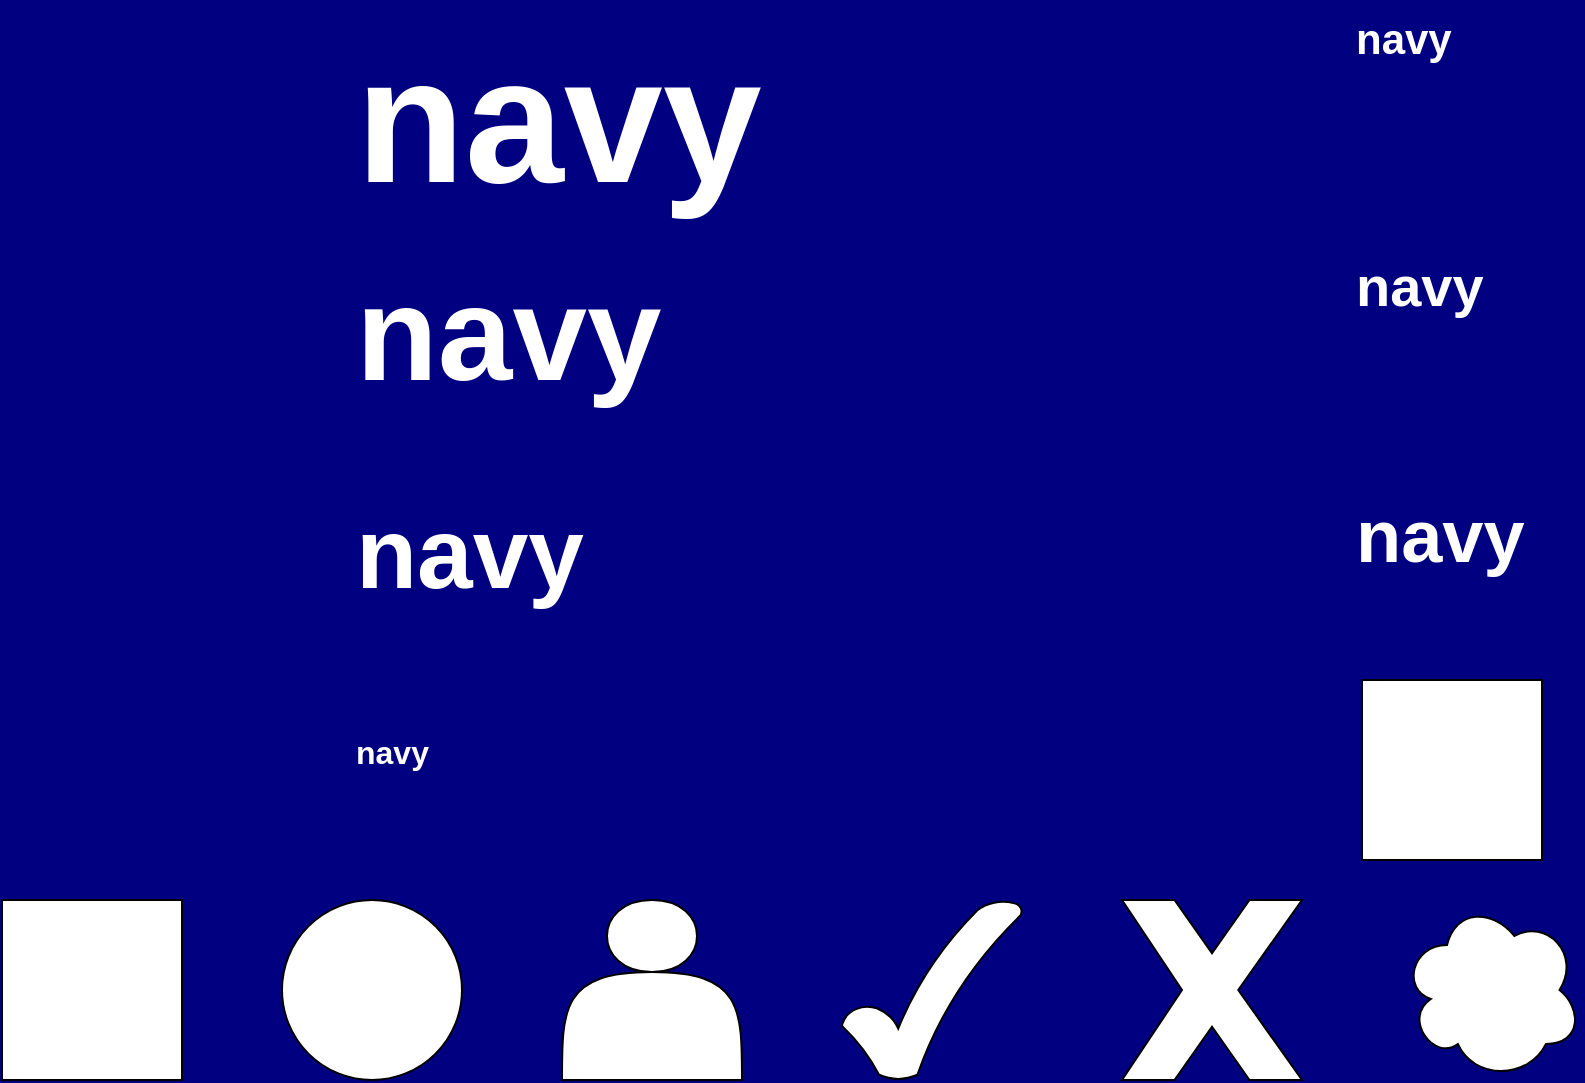 <mxfile>
  <diagram id="sbO" name="navy">
    <mxGraphModel dx="0" dy="0" background="#000080" grid="0" gridSize="10" guides="1" tooltips="1" connect="1" arrows="1" fold="1" page="1" pageScale="1" pageWidth="1169" pageHeight="827" math="0" shadow="0">
      <root>
        <mxCell id="page_root_sbO" parent="sbO"/>
        <mxCell id="node_root_sbO" parent="page_root_sbO"/>
        <mxCell id="sbO-2" value="navy" style="whiteSpace=wrap;html=1;fontColor=#FFFFFF;text;fontSize=89;fontStyle=1;fillColor=none" vertex="1" parent="node_root_sbO">
          <mxGeometry x="200" y="35" width="100" height="50" as="geometry"/>
        </mxCell>
        <mxCell id="sbO-3" value="navy" style="whiteSpace=wrap;html=1;fontColor=#FFFFFF;text;fontSize=21;fontStyle=1;fillColor=none" vertex="1" parent="node_root_sbO">
          <mxGeometry x="700" y="35" width="100" height="50" as="geometry"/>
        </mxCell>
        <mxCell id="sbO-4" value="navy" style="whiteSpace=wrap;html=1;fontColor=#FFFFFF;text;fontSize=67;fontStyle=1;fillColor=none" vertex="1" parent="node_root_sbO">
          <mxGeometry x="200" y="155" width="100" height="50" as="geometry"/>
        </mxCell>
        <mxCell id="sbO-5" value="navy" style="whiteSpace=wrap;html=1;fontColor=#FFFFFF;text;fontSize=28;fontStyle=1;fillColor=none" vertex="1" parent="node_root_sbO">
          <mxGeometry x="700" y="155" width="100" height="50" as="geometry"/>
        </mxCell>
        <mxCell id="sbO-6" value="navy" style="whiteSpace=wrap;html=1;fontColor=#FFFFFF;text;fontSize=50;fontStyle=1;fillColor=none" vertex="1" parent="node_root_sbO">
          <mxGeometry x="200" y="275" width="100" height="50" as="geometry"/>
        </mxCell>
        <mxCell id="sbO-7" value="navy" style="whiteSpace=wrap;html=1;fontColor=#FFFFFF;text;fontSize=37;fontStyle=1;fillColor=none" vertex="1" parent="node_root_sbO">
          <mxGeometry x="700" y="275" width="100" height="50" as="geometry"/>
        </mxCell>
        <mxCell id="sbO-8" value="navy" style="whiteSpace=wrap;html=1;fontColor=#FFFFFF;text;fontSize=16;fontStyle=1;fillColor=none" vertex="1" parent="node_root_sbO">
          <mxGeometry x="200" y="395" width="100" height="50" as="geometry"/>
        </mxCell>
        <mxCell id="sbO-9" value="" style="whiteSpace=wrap;html=1;fillColor=#ffffff;strokeColor=#000000;fontColor=#000000" vertex="1" parent="node_root_sbO">
          <mxGeometry x="705" y="375" width="90" height="90" as="geometry"/>
        </mxCell>
        <mxCell id="sbO-11" value="" style="whiteSpace=wrap;html=1;fillColor=#ffffff;strokeColor=#000000;fontColor=#000000" vertex="1" parent="node_root_sbO">
          <mxGeometry x="25" y="485" width="90" height="90" as="geometry"/>
        </mxCell>
        <mxCell id="sbO-12" value="" style="whiteSpace=wrap;html=1;fillColor=#ffffff;strokeColor=#000000;fontColor=#000000;ellipse" vertex="1" parent="node_root_sbO">
          <mxGeometry x="165" y="485" width="90" height="90" as="geometry"/>
        </mxCell>
        <mxCell id="sbO-13" value="" style="whiteSpace=wrap;html=1;fillColor=#ffffff;strokeColor=#000000;fontColor=#000000;shape=actor" vertex="1" parent="node_root_sbO">
          <mxGeometry x="305" y="485" width="90" height="90" as="geometry"/>
        </mxCell>
        <mxCell id="sbO-14" value="" style="whiteSpace=wrap;html=1;fillColor=#ffffff;strokeColor=#000000;fontColor=#000000;verticalLabelPosition=bottom;verticalAlign=top;shape=mxgraph.basic.tick" vertex="1" parent="node_root_sbO">
          <mxGeometry x="445" y="485" width="90" height="90" as="geometry"/>
        </mxCell>
        <mxCell id="sbO-15" value="" style="whiteSpace=wrap;html=1;fillColor=#ffffff;strokeColor=#000000;fontColor=#000000;verticalLabelPosition=bottom;verticalAlign=top;html=1;shape=mxgraph.basic.x" vertex="1" parent="node_root_sbO">
          <mxGeometry x="585" y="485" width="90" height="90" as="geometry"/>
        </mxCell>
        <mxCell id="sbO-16" value="" style="whiteSpace=wrap;html=1;fillColor=#ffffff;strokeColor=#000000;fontColor=#000000;shape=cloud" vertex="1" parent="node_root_sbO">
          <mxGeometry x="725" y="485" width="90" height="90" as="geometry"/>
        </mxCell>
      </root>
    </mxGraphModel>
  </diagram>
  <diagram id="Ic2" name="dark_blue">
    <mxGraphModel dx="0" dy="0" background="#00008B" grid="0" gridSize="10" guides="1" tooltips="1" connect="1" arrows="1" fold="1" page="1" pageScale="1" pageWidth="1169" pageHeight="827" math="0" shadow="0">
      <root>
        <mxCell id="page_root_Ic2" parent="Ic2"/>
        <mxCell id="node_root_Ic2" parent="page_root_Ic2"/>
        <mxCell id="Ic2-2" value="dark_blue" style="whiteSpace=wrap;html=1;fontColor=#FFFFFF;text;fontSize=89;fontStyle=1;fillColor=none" vertex="1" parent="node_root_Ic2">
          <mxGeometry x="200" y="35" width="100" height="50" as="geometry"/>
        </mxCell>
        <mxCell id="Ic2-3" value="dark_blue" style="whiteSpace=wrap;html=1;fontColor=#FFFFFF;text;fontSize=21;fontStyle=1;fillColor=none" vertex="1" parent="node_root_Ic2">
          <mxGeometry x="700" y="35" width="100" height="50" as="geometry"/>
        </mxCell>
        <mxCell id="Ic2-4" value="dark_blue" style="whiteSpace=wrap;html=1;fontColor=#FFFFFF;text;fontSize=67;fontStyle=1;fillColor=none" vertex="1" parent="node_root_Ic2">
          <mxGeometry x="200" y="155" width="100" height="50" as="geometry"/>
        </mxCell>
        <mxCell id="Ic2-5" value="dark_blue" style="whiteSpace=wrap;html=1;fontColor=#FFFFFF;text;fontSize=28;fontStyle=1;fillColor=none" vertex="1" parent="node_root_Ic2">
          <mxGeometry x="700" y="155" width="100" height="50" as="geometry"/>
        </mxCell>
        <mxCell id="Ic2-6" value="dark_blue" style="whiteSpace=wrap;html=1;fontColor=#FFFFFF;text;fontSize=50;fontStyle=1;fillColor=none" vertex="1" parent="node_root_Ic2">
          <mxGeometry x="200" y="275" width="100" height="50" as="geometry"/>
        </mxCell>
        <mxCell id="Ic2-7" value="dark_blue" style="whiteSpace=wrap;html=1;fontColor=#FFFFFF;text;fontSize=37;fontStyle=1;fillColor=none" vertex="1" parent="node_root_Ic2">
          <mxGeometry x="700" y="275" width="100" height="50" as="geometry"/>
        </mxCell>
        <mxCell id="Ic2-8" value="dark_blue" style="whiteSpace=wrap;html=1;fontColor=#FFFFFF;text;fontSize=16;fontStyle=1;fillColor=none" vertex="1" parent="node_root_Ic2">
          <mxGeometry x="200" y="395" width="100" height="50" as="geometry"/>
        </mxCell>
        <mxCell id="Ic2-9" value="" style="whiteSpace=wrap;html=1;fillColor=#ffffff;strokeColor=#000000;fontColor=#000000" vertex="1" parent="node_root_Ic2">
          <mxGeometry x="705" y="375" width="90" height="90" as="geometry"/>
        </mxCell>
        <mxCell id="Ic2-11" value="" style="whiteSpace=wrap;html=1;fillColor=#ffffff;strokeColor=#000000;fontColor=#000000" vertex="1" parent="node_root_Ic2">
          <mxGeometry x="25" y="485" width="90" height="90" as="geometry"/>
        </mxCell>
        <mxCell id="Ic2-12" value="" style="whiteSpace=wrap;html=1;fillColor=#ffffff;strokeColor=#000000;fontColor=#000000;ellipse" vertex="1" parent="node_root_Ic2">
          <mxGeometry x="165" y="485" width="90" height="90" as="geometry"/>
        </mxCell>
        <mxCell id="Ic2-13" value="" style="whiteSpace=wrap;html=1;fillColor=#ffffff;strokeColor=#000000;fontColor=#000000;shape=actor" vertex="1" parent="node_root_Ic2">
          <mxGeometry x="305" y="485" width="90" height="90" as="geometry"/>
        </mxCell>
        <mxCell id="Ic2-14" value="" style="whiteSpace=wrap;html=1;fillColor=#ffffff;strokeColor=#000000;fontColor=#000000;verticalLabelPosition=bottom;verticalAlign=top;shape=mxgraph.basic.tick" vertex="1" parent="node_root_Ic2">
          <mxGeometry x="445" y="485" width="90" height="90" as="geometry"/>
        </mxCell>
        <mxCell id="Ic2-15" value="" style="whiteSpace=wrap;html=1;fillColor=#ffffff;strokeColor=#000000;fontColor=#000000;verticalLabelPosition=bottom;verticalAlign=top;html=1;shape=mxgraph.basic.x" vertex="1" parent="node_root_Ic2">
          <mxGeometry x="585" y="485" width="90" height="90" as="geometry"/>
        </mxCell>
        <mxCell id="Ic2-16" value="" style="whiteSpace=wrap;html=1;fillColor=#ffffff;strokeColor=#000000;fontColor=#000000;shape=cloud" vertex="1" parent="node_root_Ic2">
          <mxGeometry x="725" y="485" width="90" height="90" as="geometry"/>
        </mxCell>
      </root>
    </mxGraphModel>
  </diagram>
  <diagram id="9ho" name="medium_blue">
    <mxGraphModel dx="0" dy="0" background="#0000CD" grid="0" gridSize="10" guides="1" tooltips="1" connect="1" arrows="1" fold="1" page="1" pageScale="1" pageWidth="1169" pageHeight="827" math="0" shadow="0">
      <root>
        <mxCell id="page_root_9ho" parent="9ho"/>
        <mxCell id="node_root_9ho" parent="page_root_9ho"/>
        <mxCell id="9ho-2" value="medium_blue" style="whiteSpace=wrap;html=1;fontColor=#FFFFFF;text;fontSize=89;fontStyle=1;fillColor=none" vertex="1" parent="node_root_9ho">
          <mxGeometry x="200" y="35" width="100" height="50" as="geometry"/>
        </mxCell>
        <mxCell id="9ho-3" value="medium_blue" style="whiteSpace=wrap;html=1;fontColor=#FFFFFF;text;fontSize=21;fontStyle=1;fillColor=none" vertex="1" parent="node_root_9ho">
          <mxGeometry x="700" y="35" width="100" height="50" as="geometry"/>
        </mxCell>
        <mxCell id="9ho-4" value="medium_blue" style="whiteSpace=wrap;html=1;fontColor=#FFFFFF;text;fontSize=67;fontStyle=1;fillColor=none" vertex="1" parent="node_root_9ho">
          <mxGeometry x="200" y="155" width="100" height="50" as="geometry"/>
        </mxCell>
        <mxCell id="9ho-5" value="medium_blue" style="whiteSpace=wrap;html=1;fontColor=#FFFFFF;text;fontSize=28;fontStyle=1;fillColor=none" vertex="1" parent="node_root_9ho">
          <mxGeometry x="700" y="155" width="100" height="50" as="geometry"/>
        </mxCell>
        <mxCell id="9ho-6" value="medium_blue" style="whiteSpace=wrap;html=1;fontColor=#FFFFFF;text;fontSize=50;fontStyle=1;fillColor=none" vertex="1" parent="node_root_9ho">
          <mxGeometry x="200" y="275" width="100" height="50" as="geometry"/>
        </mxCell>
        <mxCell id="9ho-7" value="medium_blue" style="whiteSpace=wrap;html=1;fontColor=#FFFFFF;text;fontSize=37;fontStyle=1;fillColor=none" vertex="1" parent="node_root_9ho">
          <mxGeometry x="700" y="275" width="100" height="50" as="geometry"/>
        </mxCell>
        <mxCell id="9ho-8" value="medium_blue" style="whiteSpace=wrap;html=1;fontColor=#FFFFFF;text;fontSize=16;fontStyle=1;fillColor=none" vertex="1" parent="node_root_9ho">
          <mxGeometry x="200" y="395" width="100" height="50" as="geometry"/>
        </mxCell>
        <mxCell id="9ho-9" value="" style="whiteSpace=wrap;html=1;fillColor=#ffffff;strokeColor=#000000;fontColor=#000000" vertex="1" parent="node_root_9ho">
          <mxGeometry x="705" y="375" width="90" height="90" as="geometry"/>
        </mxCell>
        <mxCell id="9ho-11" value="" style="whiteSpace=wrap;html=1;fillColor=#ffffff;strokeColor=#000000;fontColor=#000000" vertex="1" parent="node_root_9ho">
          <mxGeometry x="25" y="485" width="90" height="90" as="geometry"/>
        </mxCell>
        <mxCell id="9ho-12" value="" style="whiteSpace=wrap;html=1;fillColor=#ffffff;strokeColor=#000000;fontColor=#000000;ellipse" vertex="1" parent="node_root_9ho">
          <mxGeometry x="165" y="485" width="90" height="90" as="geometry"/>
        </mxCell>
        <mxCell id="9ho-13" value="" style="whiteSpace=wrap;html=1;fillColor=#ffffff;strokeColor=#000000;fontColor=#000000;shape=actor" vertex="1" parent="node_root_9ho">
          <mxGeometry x="305" y="485" width="90" height="90" as="geometry"/>
        </mxCell>
        <mxCell id="9ho-14" value="" style="whiteSpace=wrap;html=1;fillColor=#ffffff;strokeColor=#000000;fontColor=#000000;verticalLabelPosition=bottom;verticalAlign=top;shape=mxgraph.basic.tick" vertex="1" parent="node_root_9ho">
          <mxGeometry x="445" y="485" width="90" height="90" as="geometry"/>
        </mxCell>
        <mxCell id="9ho-15" value="" style="whiteSpace=wrap;html=1;fillColor=#ffffff;strokeColor=#000000;fontColor=#000000;verticalLabelPosition=bottom;verticalAlign=top;html=1;shape=mxgraph.basic.x" vertex="1" parent="node_root_9ho">
          <mxGeometry x="585" y="485" width="90" height="90" as="geometry"/>
        </mxCell>
        <mxCell id="9ho-16" value="" style="whiteSpace=wrap;html=1;fillColor=#ffffff;strokeColor=#000000;fontColor=#000000;shape=cloud" vertex="1" parent="node_root_9ho">
          <mxGeometry x="725" y="485" width="90" height="90" as="geometry"/>
        </mxCell>
      </root>
    </mxGraphModel>
  </diagram>
  <diagram id="kuU" name="blue">
    <mxGraphModel dx="0" dy="0" background="#0000FF" grid="0" gridSize="10" guides="1" tooltips="1" connect="1" arrows="1" fold="1" page="1" pageScale="1" pageWidth="1169" pageHeight="827" math="0" shadow="0">
      <root>
        <mxCell id="page_root_kuU" parent="kuU"/>
        <mxCell id="node_root_kuU" parent="page_root_kuU"/>
        <mxCell id="kuU-2" value="blue" style="whiteSpace=wrap;html=1;fontColor=#FFFFFF;text;fontSize=89;fontStyle=1;fillColor=none" vertex="1" parent="node_root_kuU">
          <mxGeometry x="200" y="35" width="100" height="50" as="geometry"/>
        </mxCell>
        <mxCell id="kuU-3" value="blue" style="whiteSpace=wrap;html=1;fontColor=#FFFFFF;text;fontSize=21;fontStyle=1;fillColor=none" vertex="1" parent="node_root_kuU">
          <mxGeometry x="700" y="35" width="100" height="50" as="geometry"/>
        </mxCell>
        <mxCell id="kuU-4" value="blue" style="whiteSpace=wrap;html=1;fontColor=#FFFFFF;text;fontSize=67;fontStyle=1;fillColor=none" vertex="1" parent="node_root_kuU">
          <mxGeometry x="200" y="155" width="100" height="50" as="geometry"/>
        </mxCell>
        <mxCell id="kuU-5" value="blue" style="whiteSpace=wrap;html=1;fontColor=#FFFFFF;text;fontSize=28;fontStyle=1;fillColor=none" vertex="1" parent="node_root_kuU">
          <mxGeometry x="700" y="155" width="100" height="50" as="geometry"/>
        </mxCell>
        <mxCell id="kuU-6" value="blue" style="whiteSpace=wrap;html=1;fontColor=#FFFFFF;text;fontSize=50;fontStyle=1;fillColor=none" vertex="1" parent="node_root_kuU">
          <mxGeometry x="200" y="275" width="100" height="50" as="geometry"/>
        </mxCell>
        <mxCell id="kuU-7" value="blue" style="whiteSpace=wrap;html=1;fontColor=#FFFFFF;text;fontSize=37;fontStyle=1;fillColor=none" vertex="1" parent="node_root_kuU">
          <mxGeometry x="700" y="275" width="100" height="50" as="geometry"/>
        </mxCell>
        <mxCell id="kuU-8" value="blue" style="whiteSpace=wrap;html=1;fontColor=#FFFFFF;text;fontSize=16;fontStyle=1;fillColor=none" vertex="1" parent="node_root_kuU">
          <mxGeometry x="200" y="395" width="100" height="50" as="geometry"/>
        </mxCell>
        <mxCell id="kuU-9" value="" style="whiteSpace=wrap;html=1;fillColor=#ffffff;strokeColor=#000000;fontColor=#000000" vertex="1" parent="node_root_kuU">
          <mxGeometry x="705" y="375" width="90" height="90" as="geometry"/>
        </mxCell>
        <mxCell id="kuU-11" value="" style="whiteSpace=wrap;html=1;fillColor=#ffffff;strokeColor=#000000;fontColor=#000000" vertex="1" parent="node_root_kuU">
          <mxGeometry x="25" y="485" width="90" height="90" as="geometry"/>
        </mxCell>
        <mxCell id="kuU-12" value="" style="whiteSpace=wrap;html=1;fillColor=#ffffff;strokeColor=#000000;fontColor=#000000;ellipse" vertex="1" parent="node_root_kuU">
          <mxGeometry x="165" y="485" width="90" height="90" as="geometry"/>
        </mxCell>
        <mxCell id="kuU-13" value="" style="whiteSpace=wrap;html=1;fillColor=#ffffff;strokeColor=#000000;fontColor=#000000;shape=actor" vertex="1" parent="node_root_kuU">
          <mxGeometry x="305" y="485" width="90" height="90" as="geometry"/>
        </mxCell>
        <mxCell id="kuU-14" value="" style="whiteSpace=wrap;html=1;fillColor=#ffffff;strokeColor=#000000;fontColor=#000000;verticalLabelPosition=bottom;verticalAlign=top;shape=mxgraph.basic.tick" vertex="1" parent="node_root_kuU">
          <mxGeometry x="445" y="485" width="90" height="90" as="geometry"/>
        </mxCell>
        <mxCell id="kuU-15" value="" style="whiteSpace=wrap;html=1;fillColor=#ffffff;strokeColor=#000000;fontColor=#000000;verticalLabelPosition=bottom;verticalAlign=top;html=1;shape=mxgraph.basic.x" vertex="1" parent="node_root_kuU">
          <mxGeometry x="585" y="485" width="90" height="90" as="geometry"/>
        </mxCell>
        <mxCell id="kuU-16" value="" style="whiteSpace=wrap;html=1;fillColor=#ffffff;strokeColor=#000000;fontColor=#000000;shape=cloud" vertex="1" parent="node_root_kuU">
          <mxGeometry x="725" y="485" width="90" height="90" as="geometry"/>
        </mxCell>
      </root>
    </mxGraphModel>
  </diagram>
  <diagram id="Va9" name="dark_green">
    <mxGraphModel dx="0" dy="0" background="#006400" grid="0" gridSize="10" guides="1" tooltips="1" connect="1" arrows="1" fold="1" page="1" pageScale="1" pageWidth="1169" pageHeight="827" math="0" shadow="0">
      <root>
        <mxCell id="page_root_Va9" parent="Va9"/>
        <mxCell id="node_root_Va9" parent="page_root_Va9"/>
        <mxCell id="Va9-2" value="dark_green" style="whiteSpace=wrap;html=1;fontColor=#FFFFFF;text;fontSize=89;fontStyle=1;fillColor=none" vertex="1" parent="node_root_Va9">
          <mxGeometry x="200" y="35" width="100" height="50" as="geometry"/>
        </mxCell>
        <mxCell id="Va9-3" value="dark_green" style="whiteSpace=wrap;html=1;fontColor=#FFFFFF;text;fontSize=21;fontStyle=1;fillColor=none" vertex="1" parent="node_root_Va9">
          <mxGeometry x="700" y="35" width="100" height="50" as="geometry"/>
        </mxCell>
        <mxCell id="Va9-4" value="dark_green" style="whiteSpace=wrap;html=1;fontColor=#FFFFFF;text;fontSize=67;fontStyle=1;fillColor=none" vertex="1" parent="node_root_Va9">
          <mxGeometry x="200" y="155" width="100" height="50" as="geometry"/>
        </mxCell>
        <mxCell id="Va9-5" value="dark_green" style="whiteSpace=wrap;html=1;fontColor=#FFFFFF;text;fontSize=28;fontStyle=1;fillColor=none" vertex="1" parent="node_root_Va9">
          <mxGeometry x="700" y="155" width="100" height="50" as="geometry"/>
        </mxCell>
        <mxCell id="Va9-6" value="dark_green" style="whiteSpace=wrap;html=1;fontColor=#FFFFFF;text;fontSize=50;fontStyle=1;fillColor=none" vertex="1" parent="node_root_Va9">
          <mxGeometry x="200" y="275" width="100" height="50" as="geometry"/>
        </mxCell>
        <mxCell id="Va9-7" value="dark_green" style="whiteSpace=wrap;html=1;fontColor=#FFFFFF;text;fontSize=37;fontStyle=1;fillColor=none" vertex="1" parent="node_root_Va9">
          <mxGeometry x="700" y="275" width="100" height="50" as="geometry"/>
        </mxCell>
        <mxCell id="Va9-8" value="dark_green" style="whiteSpace=wrap;html=1;fontColor=#FFFFFF;text;fontSize=16;fontStyle=1;fillColor=none" vertex="1" parent="node_root_Va9">
          <mxGeometry x="200" y="395" width="100" height="50" as="geometry"/>
        </mxCell>
        <mxCell id="Va9-9" value="" style="whiteSpace=wrap;html=1;fillColor=#ffffff;strokeColor=#000000;fontColor=#000000" vertex="1" parent="node_root_Va9">
          <mxGeometry x="705" y="375" width="90" height="90" as="geometry"/>
        </mxCell>
        <mxCell id="Va9-11" value="" style="whiteSpace=wrap;html=1;fillColor=#ffffff;strokeColor=#000000;fontColor=#000000" vertex="1" parent="node_root_Va9">
          <mxGeometry x="25" y="485" width="90" height="90" as="geometry"/>
        </mxCell>
        <mxCell id="Va9-12" value="" style="whiteSpace=wrap;html=1;fillColor=#ffffff;strokeColor=#000000;fontColor=#000000;ellipse" vertex="1" parent="node_root_Va9">
          <mxGeometry x="165" y="485" width="90" height="90" as="geometry"/>
        </mxCell>
        <mxCell id="Va9-13" value="" style="whiteSpace=wrap;html=1;fillColor=#ffffff;strokeColor=#000000;fontColor=#000000;shape=actor" vertex="1" parent="node_root_Va9">
          <mxGeometry x="305" y="485" width="90" height="90" as="geometry"/>
        </mxCell>
        <mxCell id="Va9-14" value="" style="whiteSpace=wrap;html=1;fillColor=#ffffff;strokeColor=#000000;fontColor=#000000;verticalLabelPosition=bottom;verticalAlign=top;shape=mxgraph.basic.tick" vertex="1" parent="node_root_Va9">
          <mxGeometry x="445" y="485" width="90" height="90" as="geometry"/>
        </mxCell>
        <mxCell id="Va9-15" value="" style="whiteSpace=wrap;html=1;fillColor=#ffffff;strokeColor=#000000;fontColor=#000000;verticalLabelPosition=bottom;verticalAlign=top;html=1;shape=mxgraph.basic.x" vertex="1" parent="node_root_Va9">
          <mxGeometry x="585" y="485" width="90" height="90" as="geometry"/>
        </mxCell>
        <mxCell id="Va9-16" value="" style="whiteSpace=wrap;html=1;fillColor=#ffffff;strokeColor=#000000;fontColor=#000000;shape=cloud" vertex="1" parent="node_root_Va9">
          <mxGeometry x="725" y="485" width="90" height="90" as="geometry"/>
        </mxCell>
      </root>
    </mxGraphModel>
  </diagram>
  <diagram id="2Ms" name="green">
    <mxGraphModel dx="0" dy="0" background="#008000" grid="0" gridSize="10" guides="1" tooltips="1" connect="1" arrows="1" fold="1" page="1" pageScale="1" pageWidth="1169" pageHeight="827" math="0" shadow="0">
      <root>
        <mxCell id="page_root_2Ms" parent="2Ms"/>
        <mxCell id="node_root_2Ms" parent="page_root_2Ms"/>
        <mxCell id="2Ms-2" value="green" style="whiteSpace=wrap;html=1;fontColor=#FFFFFF;text;fontSize=89;fontStyle=1;fillColor=none" vertex="1" parent="node_root_2Ms">
          <mxGeometry x="200" y="35" width="100" height="50" as="geometry"/>
        </mxCell>
        <mxCell id="2Ms-3" value="green" style="whiteSpace=wrap;html=1;fontColor=#FFFFFF;text;fontSize=21;fontStyle=1;fillColor=none" vertex="1" parent="node_root_2Ms">
          <mxGeometry x="700" y="35" width="100" height="50" as="geometry"/>
        </mxCell>
        <mxCell id="2Ms-4" value="green" style="whiteSpace=wrap;html=1;fontColor=#FFFFFF;text;fontSize=67;fontStyle=1;fillColor=none" vertex="1" parent="node_root_2Ms">
          <mxGeometry x="200" y="155" width="100" height="50" as="geometry"/>
        </mxCell>
        <mxCell id="2Ms-5" value="green" style="whiteSpace=wrap;html=1;fontColor=#FFFFFF;text;fontSize=28;fontStyle=1;fillColor=none" vertex="1" parent="node_root_2Ms">
          <mxGeometry x="700" y="155" width="100" height="50" as="geometry"/>
        </mxCell>
        <mxCell id="2Ms-6" value="green" style="whiteSpace=wrap;html=1;fontColor=#FFFFFF;text;fontSize=50;fontStyle=1;fillColor=none" vertex="1" parent="node_root_2Ms">
          <mxGeometry x="200" y="275" width="100" height="50" as="geometry"/>
        </mxCell>
        <mxCell id="2Ms-7" value="green" style="whiteSpace=wrap;html=1;fontColor=#FFFFFF;text;fontSize=37;fontStyle=1;fillColor=none" vertex="1" parent="node_root_2Ms">
          <mxGeometry x="700" y="275" width="100" height="50" as="geometry"/>
        </mxCell>
        <mxCell id="2Ms-8" value="green" style="whiteSpace=wrap;html=1;fontColor=#FFFFFF;text;fontSize=16;fontStyle=1;fillColor=none" vertex="1" parent="node_root_2Ms">
          <mxGeometry x="200" y="395" width="100" height="50" as="geometry"/>
        </mxCell>
        <mxCell id="2Ms-9" value="" style="whiteSpace=wrap;html=1;fillColor=#ffffff;strokeColor=#000000;fontColor=#000000" vertex="1" parent="node_root_2Ms">
          <mxGeometry x="705" y="375" width="90" height="90" as="geometry"/>
        </mxCell>
        <mxCell id="2Ms-11" value="" style="whiteSpace=wrap;html=1;fillColor=#ffffff;strokeColor=#000000;fontColor=#000000" vertex="1" parent="node_root_2Ms">
          <mxGeometry x="25" y="485" width="90" height="90" as="geometry"/>
        </mxCell>
        <mxCell id="2Ms-12" value="" style="whiteSpace=wrap;html=1;fillColor=#ffffff;strokeColor=#000000;fontColor=#000000;ellipse" vertex="1" parent="node_root_2Ms">
          <mxGeometry x="165" y="485" width="90" height="90" as="geometry"/>
        </mxCell>
        <mxCell id="2Ms-13" value="" style="whiteSpace=wrap;html=1;fillColor=#ffffff;strokeColor=#000000;fontColor=#000000;shape=actor" vertex="1" parent="node_root_2Ms">
          <mxGeometry x="305" y="485" width="90" height="90" as="geometry"/>
        </mxCell>
        <mxCell id="2Ms-14" value="" style="whiteSpace=wrap;html=1;fillColor=#ffffff;strokeColor=#000000;fontColor=#000000;verticalLabelPosition=bottom;verticalAlign=top;shape=mxgraph.basic.tick" vertex="1" parent="node_root_2Ms">
          <mxGeometry x="445" y="485" width="90" height="90" as="geometry"/>
        </mxCell>
        <mxCell id="2Ms-15" value="" style="whiteSpace=wrap;html=1;fillColor=#ffffff;strokeColor=#000000;fontColor=#000000;verticalLabelPosition=bottom;verticalAlign=top;html=1;shape=mxgraph.basic.x" vertex="1" parent="node_root_2Ms">
          <mxGeometry x="585" y="485" width="90" height="90" as="geometry"/>
        </mxCell>
        <mxCell id="2Ms-16" value="" style="whiteSpace=wrap;html=1;fillColor=#ffffff;strokeColor=#000000;fontColor=#000000;shape=cloud" vertex="1" parent="node_root_2Ms">
          <mxGeometry x="725" y="485" width="90" height="90" as="geometry"/>
        </mxCell>
      </root>
    </mxGraphModel>
  </diagram>
  <diagram id="T2G" name="teal">
    <mxGraphModel dx="0" dy="0" background="#008080" grid="0" gridSize="10" guides="1" tooltips="1" connect="1" arrows="1" fold="1" page="1" pageScale="1" pageWidth="1169" pageHeight="827" math="0" shadow="0">
      <root>
        <mxCell id="page_root_T2G" parent="T2G"/>
        <mxCell id="node_root_T2G" parent="page_root_T2G"/>
        <mxCell id="T2G-2" value="teal" style="whiteSpace=wrap;html=1;fontColor=#FFFFFF;text;fontSize=89;fontStyle=1;fillColor=none" vertex="1" parent="node_root_T2G">
          <mxGeometry x="200" y="35" width="100" height="50" as="geometry"/>
        </mxCell>
        <mxCell id="T2G-3" value="teal" style="whiteSpace=wrap;html=1;fontColor=#FFFFFF;text;fontSize=21;fontStyle=1;fillColor=none" vertex="1" parent="node_root_T2G">
          <mxGeometry x="700" y="35" width="100" height="50" as="geometry"/>
        </mxCell>
        <mxCell id="T2G-4" value="teal" style="whiteSpace=wrap;html=1;fontColor=#FFFFFF;text;fontSize=67;fontStyle=1;fillColor=none" vertex="1" parent="node_root_T2G">
          <mxGeometry x="200" y="155" width="100" height="50" as="geometry"/>
        </mxCell>
        <mxCell id="T2G-5" value="teal" style="whiteSpace=wrap;html=1;fontColor=#FFFFFF;text;fontSize=28;fontStyle=1;fillColor=none" vertex="1" parent="node_root_T2G">
          <mxGeometry x="700" y="155" width="100" height="50" as="geometry"/>
        </mxCell>
        <mxCell id="T2G-6" value="teal" style="whiteSpace=wrap;html=1;fontColor=#FFFFFF;text;fontSize=50;fontStyle=1;fillColor=none" vertex="1" parent="node_root_T2G">
          <mxGeometry x="200" y="275" width="100" height="50" as="geometry"/>
        </mxCell>
        <mxCell id="T2G-7" value="teal" style="whiteSpace=wrap;html=1;fontColor=#FFFFFF;text;fontSize=37;fontStyle=1;fillColor=none" vertex="1" parent="node_root_T2G">
          <mxGeometry x="700" y="275" width="100" height="50" as="geometry"/>
        </mxCell>
        <mxCell id="T2G-8" value="teal" style="whiteSpace=wrap;html=1;fontColor=#FFFFFF;text;fontSize=16;fontStyle=1;fillColor=none" vertex="1" parent="node_root_T2G">
          <mxGeometry x="200" y="395" width="100" height="50" as="geometry"/>
        </mxCell>
        <mxCell id="T2G-9" value="" style="whiteSpace=wrap;html=1;fillColor=#ffffff;strokeColor=#000000;fontColor=#000000" vertex="1" parent="node_root_T2G">
          <mxGeometry x="705" y="375" width="90" height="90" as="geometry"/>
        </mxCell>
        <mxCell id="T2G-11" value="" style="whiteSpace=wrap;html=1;fillColor=#ffffff;strokeColor=#000000;fontColor=#000000" vertex="1" parent="node_root_T2G">
          <mxGeometry x="25" y="485" width="90" height="90" as="geometry"/>
        </mxCell>
        <mxCell id="T2G-12" value="" style="whiteSpace=wrap;html=1;fillColor=#ffffff;strokeColor=#000000;fontColor=#000000;ellipse" vertex="1" parent="node_root_T2G">
          <mxGeometry x="165" y="485" width="90" height="90" as="geometry"/>
        </mxCell>
        <mxCell id="T2G-13" value="" style="whiteSpace=wrap;html=1;fillColor=#ffffff;strokeColor=#000000;fontColor=#000000;shape=actor" vertex="1" parent="node_root_T2G">
          <mxGeometry x="305" y="485" width="90" height="90" as="geometry"/>
        </mxCell>
        <mxCell id="T2G-14" value="" style="whiteSpace=wrap;html=1;fillColor=#ffffff;strokeColor=#000000;fontColor=#000000;verticalLabelPosition=bottom;verticalAlign=top;shape=mxgraph.basic.tick" vertex="1" parent="node_root_T2G">
          <mxGeometry x="445" y="485" width="90" height="90" as="geometry"/>
        </mxCell>
        <mxCell id="T2G-15" value="" style="whiteSpace=wrap;html=1;fillColor=#ffffff;strokeColor=#000000;fontColor=#000000;verticalLabelPosition=bottom;verticalAlign=top;html=1;shape=mxgraph.basic.x" vertex="1" parent="node_root_T2G">
          <mxGeometry x="585" y="485" width="90" height="90" as="geometry"/>
        </mxCell>
        <mxCell id="T2G-16" value="" style="whiteSpace=wrap;html=1;fillColor=#ffffff;strokeColor=#000000;fontColor=#000000;shape=cloud" vertex="1" parent="node_root_T2G">
          <mxGeometry x="725" y="485" width="90" height="90" as="geometry"/>
        </mxCell>
      </root>
    </mxGraphModel>
  </diagram>
  <diagram id="Mpb" name="dark_cyan">
    <mxGraphModel dx="0" dy="0" background="#008B8B" grid="0" gridSize="10" guides="1" tooltips="1" connect="1" arrows="1" fold="1" page="1" pageScale="1" pageWidth="1169" pageHeight="827" math="0" shadow="0">
      <root>
        <mxCell id="page_root_Mpb" parent="Mpb"/>
        <mxCell id="node_root_Mpb" parent="page_root_Mpb"/>
        <mxCell id="Mpb-2" value="dark_cyan" style="whiteSpace=wrap;html=1;fontColor=#FFFFFF;text;fontSize=89;fontStyle=1;fillColor=none" vertex="1" parent="node_root_Mpb">
          <mxGeometry x="200" y="35" width="100" height="50" as="geometry"/>
        </mxCell>
        <mxCell id="Mpb-3" value="dark_cyan" style="whiteSpace=wrap;html=1;fontColor=#FFFFFF;text;fontSize=21;fontStyle=1;fillColor=none" vertex="1" parent="node_root_Mpb">
          <mxGeometry x="700" y="35" width="100" height="50" as="geometry"/>
        </mxCell>
        <mxCell id="Mpb-4" value="dark_cyan" style="whiteSpace=wrap;html=1;fontColor=#FFFFFF;text;fontSize=67;fontStyle=1;fillColor=none" vertex="1" parent="node_root_Mpb">
          <mxGeometry x="200" y="155" width="100" height="50" as="geometry"/>
        </mxCell>
        <mxCell id="Mpb-5" value="dark_cyan" style="whiteSpace=wrap;html=1;fontColor=#FFFFFF;text;fontSize=28;fontStyle=1;fillColor=none" vertex="1" parent="node_root_Mpb">
          <mxGeometry x="700" y="155" width="100" height="50" as="geometry"/>
        </mxCell>
        <mxCell id="Mpb-6" value="dark_cyan" style="whiteSpace=wrap;html=1;fontColor=#FFFFFF;text;fontSize=50;fontStyle=1;fillColor=none" vertex="1" parent="node_root_Mpb">
          <mxGeometry x="200" y="275" width="100" height="50" as="geometry"/>
        </mxCell>
        <mxCell id="Mpb-7" value="dark_cyan" style="whiteSpace=wrap;html=1;fontColor=#FFFFFF;text;fontSize=37;fontStyle=1;fillColor=none" vertex="1" parent="node_root_Mpb">
          <mxGeometry x="700" y="275" width="100" height="50" as="geometry"/>
        </mxCell>
        <mxCell id="Mpb-8" value="dark_cyan" style="whiteSpace=wrap;html=1;fontColor=#FFFFFF;text;fontSize=16;fontStyle=1;fillColor=none" vertex="1" parent="node_root_Mpb">
          <mxGeometry x="200" y="395" width="100" height="50" as="geometry"/>
        </mxCell>
        <mxCell id="Mpb-9" value="" style="whiteSpace=wrap;html=1;fillColor=#ffffff;strokeColor=#000000;fontColor=#000000" vertex="1" parent="node_root_Mpb">
          <mxGeometry x="705" y="375" width="90" height="90" as="geometry"/>
        </mxCell>
        <mxCell id="Mpb-11" value="" style="whiteSpace=wrap;html=1;fillColor=#ffffff;strokeColor=#000000;fontColor=#000000" vertex="1" parent="node_root_Mpb">
          <mxGeometry x="25" y="485" width="90" height="90" as="geometry"/>
        </mxCell>
        <mxCell id="Mpb-12" value="" style="whiteSpace=wrap;html=1;fillColor=#ffffff;strokeColor=#000000;fontColor=#000000;ellipse" vertex="1" parent="node_root_Mpb">
          <mxGeometry x="165" y="485" width="90" height="90" as="geometry"/>
        </mxCell>
        <mxCell id="Mpb-13" value="" style="whiteSpace=wrap;html=1;fillColor=#ffffff;strokeColor=#000000;fontColor=#000000;shape=actor" vertex="1" parent="node_root_Mpb">
          <mxGeometry x="305" y="485" width="90" height="90" as="geometry"/>
        </mxCell>
        <mxCell id="Mpb-14" value="" style="whiteSpace=wrap;html=1;fillColor=#ffffff;strokeColor=#000000;fontColor=#000000;verticalLabelPosition=bottom;verticalAlign=top;shape=mxgraph.basic.tick" vertex="1" parent="node_root_Mpb">
          <mxGeometry x="445" y="485" width="90" height="90" as="geometry"/>
        </mxCell>
        <mxCell id="Mpb-15" value="" style="whiteSpace=wrap;html=1;fillColor=#ffffff;strokeColor=#000000;fontColor=#000000;verticalLabelPosition=bottom;verticalAlign=top;html=1;shape=mxgraph.basic.x" vertex="1" parent="node_root_Mpb">
          <mxGeometry x="585" y="485" width="90" height="90" as="geometry"/>
        </mxCell>
        <mxCell id="Mpb-16" value="" style="whiteSpace=wrap;html=1;fillColor=#ffffff;strokeColor=#000000;fontColor=#000000;shape=cloud" vertex="1" parent="node_root_Mpb">
          <mxGeometry x="725" y="485" width="90" height="90" as="geometry"/>
        </mxCell>
      </root>
    </mxGraphModel>
  </diagram>
  <diagram id="lL5" name="deep_sky_blue">
    <mxGraphModel dx="0" dy="0" background="#00BFFF" grid="0" gridSize="10" guides="1" tooltips="1" connect="1" arrows="1" fold="1" page="1" pageScale="1" pageWidth="1169" pageHeight="827" math="0" shadow="0">
      <root>
        <mxCell id="page_root_lL5" parent="lL5"/>
        <mxCell id="node_root_lL5" parent="page_root_lL5"/>
        <mxCell id="lL5-2" value="deep_sky_blue" style="whiteSpace=wrap;html=1;fontColor=#FFFFFF;text;fontSize=89;fontStyle=1;fillColor=none" vertex="1" parent="node_root_lL5">
          <mxGeometry x="200" y="35" width="100" height="50" as="geometry"/>
        </mxCell>
        <mxCell id="lL5-3" value="deep_sky_blue" style="whiteSpace=wrap;html=1;fontColor=#FFFFFF;text;fontSize=21;fontStyle=1;fillColor=none" vertex="1" parent="node_root_lL5">
          <mxGeometry x="700" y="35" width="100" height="50" as="geometry"/>
        </mxCell>
        <mxCell id="lL5-4" value="deep_sky_blue" style="whiteSpace=wrap;html=1;fontColor=#FFFFFF;text;fontSize=67;fontStyle=1;fillColor=none" vertex="1" parent="node_root_lL5">
          <mxGeometry x="200" y="155" width="100" height="50" as="geometry"/>
        </mxCell>
        <mxCell id="lL5-5" value="deep_sky_blue" style="whiteSpace=wrap;html=1;fontColor=#FFFFFF;text;fontSize=28;fontStyle=1;fillColor=none" vertex="1" parent="node_root_lL5">
          <mxGeometry x="700" y="155" width="100" height="50" as="geometry"/>
        </mxCell>
        <mxCell id="lL5-6" value="deep_sky_blue" style="whiteSpace=wrap;html=1;fontColor=#FFFFFF;text;fontSize=50;fontStyle=1;fillColor=none" vertex="1" parent="node_root_lL5">
          <mxGeometry x="200" y="275" width="100" height="50" as="geometry"/>
        </mxCell>
        <mxCell id="lL5-7" value="deep_sky_blue" style="whiteSpace=wrap;html=1;fontColor=#FFFFFF;text;fontSize=37;fontStyle=1;fillColor=none" vertex="1" parent="node_root_lL5">
          <mxGeometry x="700" y="275" width="100" height="50" as="geometry"/>
        </mxCell>
        <mxCell id="lL5-8" value="deep_sky_blue" style="whiteSpace=wrap;html=1;fontColor=#FFFFFF;text;fontSize=16;fontStyle=1;fillColor=none" vertex="1" parent="node_root_lL5">
          <mxGeometry x="200" y="395" width="100" height="50" as="geometry"/>
        </mxCell>
        <mxCell id="lL5-9" value="" style="whiteSpace=wrap;html=1;fillColor=#ffffff;strokeColor=#000000;fontColor=#000000" vertex="1" parent="node_root_lL5">
          <mxGeometry x="705" y="375" width="90" height="90" as="geometry"/>
        </mxCell>
        <mxCell id="lL5-11" value="" style="whiteSpace=wrap;html=1;fillColor=#ffffff;strokeColor=#000000;fontColor=#000000" vertex="1" parent="node_root_lL5">
          <mxGeometry x="25" y="485" width="90" height="90" as="geometry"/>
        </mxCell>
        <mxCell id="lL5-12" value="" style="whiteSpace=wrap;html=1;fillColor=#ffffff;strokeColor=#000000;fontColor=#000000;ellipse" vertex="1" parent="node_root_lL5">
          <mxGeometry x="165" y="485" width="90" height="90" as="geometry"/>
        </mxCell>
        <mxCell id="lL5-13" value="" style="whiteSpace=wrap;html=1;fillColor=#ffffff;strokeColor=#000000;fontColor=#000000;shape=actor" vertex="1" parent="node_root_lL5">
          <mxGeometry x="305" y="485" width="90" height="90" as="geometry"/>
        </mxCell>
        <mxCell id="lL5-14" value="" style="whiteSpace=wrap;html=1;fillColor=#ffffff;strokeColor=#000000;fontColor=#000000;verticalLabelPosition=bottom;verticalAlign=top;shape=mxgraph.basic.tick" vertex="1" parent="node_root_lL5">
          <mxGeometry x="445" y="485" width="90" height="90" as="geometry"/>
        </mxCell>
        <mxCell id="lL5-15" value="" style="whiteSpace=wrap;html=1;fillColor=#ffffff;strokeColor=#000000;fontColor=#000000;verticalLabelPosition=bottom;verticalAlign=top;html=1;shape=mxgraph.basic.x" vertex="1" parent="node_root_lL5">
          <mxGeometry x="585" y="485" width="90" height="90" as="geometry"/>
        </mxCell>
        <mxCell id="lL5-16" value="" style="whiteSpace=wrap;html=1;fillColor=#ffffff;strokeColor=#000000;fontColor=#000000;shape=cloud" vertex="1" parent="node_root_lL5">
          <mxGeometry x="725" y="485" width="90" height="90" as="geometry"/>
        </mxCell>
      </root>
    </mxGraphModel>
  </diagram>
  <diagram id="loJ" name="dark_turquoise">
    <mxGraphModel dx="0" dy="0" background="#00CED1" grid="0" gridSize="10" guides="1" tooltips="1" connect="1" arrows="1" fold="1" page="1" pageScale="1" pageWidth="1169" pageHeight="827" math="0" shadow="0">
      <root>
        <mxCell id="page_root_loJ" parent="loJ"/>
        <mxCell id="node_root_loJ" parent="page_root_loJ"/>
        <mxCell id="loJ-2" value="dark_turquoise" style="whiteSpace=wrap;html=1;fontColor=#FFFFFF;text;fontSize=89;fontStyle=1;fillColor=none" vertex="1" parent="node_root_loJ">
          <mxGeometry x="200" y="35" width="100" height="50" as="geometry"/>
        </mxCell>
        <mxCell id="loJ-3" value="dark_turquoise" style="whiteSpace=wrap;html=1;fontColor=#FFFFFF;text;fontSize=21;fontStyle=1;fillColor=none" vertex="1" parent="node_root_loJ">
          <mxGeometry x="700" y="35" width="100" height="50" as="geometry"/>
        </mxCell>
        <mxCell id="loJ-4" value="dark_turquoise" style="whiteSpace=wrap;html=1;fontColor=#FFFFFF;text;fontSize=67;fontStyle=1;fillColor=none" vertex="1" parent="node_root_loJ">
          <mxGeometry x="200" y="155" width="100" height="50" as="geometry"/>
        </mxCell>
        <mxCell id="loJ-5" value="dark_turquoise" style="whiteSpace=wrap;html=1;fontColor=#FFFFFF;text;fontSize=28;fontStyle=1;fillColor=none" vertex="1" parent="node_root_loJ">
          <mxGeometry x="700" y="155" width="100" height="50" as="geometry"/>
        </mxCell>
        <mxCell id="loJ-6" value="dark_turquoise" style="whiteSpace=wrap;html=1;fontColor=#FFFFFF;text;fontSize=50;fontStyle=1;fillColor=none" vertex="1" parent="node_root_loJ">
          <mxGeometry x="200" y="275" width="100" height="50" as="geometry"/>
        </mxCell>
        <mxCell id="loJ-7" value="dark_turquoise" style="whiteSpace=wrap;html=1;fontColor=#FFFFFF;text;fontSize=37;fontStyle=1;fillColor=none" vertex="1" parent="node_root_loJ">
          <mxGeometry x="700" y="275" width="100" height="50" as="geometry"/>
        </mxCell>
        <mxCell id="loJ-8" value="dark_turquoise" style="whiteSpace=wrap;html=1;fontColor=#FFFFFF;text;fontSize=16;fontStyle=1;fillColor=none" vertex="1" parent="node_root_loJ">
          <mxGeometry x="200" y="395" width="100" height="50" as="geometry"/>
        </mxCell>
        <mxCell id="loJ-9" value="" style="whiteSpace=wrap;html=1;fillColor=#ffffff;strokeColor=#000000;fontColor=#000000" vertex="1" parent="node_root_loJ">
          <mxGeometry x="705" y="375" width="90" height="90" as="geometry"/>
        </mxCell>
        <mxCell id="loJ-11" value="" style="whiteSpace=wrap;html=1;fillColor=#ffffff;strokeColor=#000000;fontColor=#000000" vertex="1" parent="node_root_loJ">
          <mxGeometry x="25" y="485" width="90" height="90" as="geometry"/>
        </mxCell>
        <mxCell id="loJ-12" value="" style="whiteSpace=wrap;html=1;fillColor=#ffffff;strokeColor=#000000;fontColor=#000000;ellipse" vertex="1" parent="node_root_loJ">
          <mxGeometry x="165" y="485" width="90" height="90" as="geometry"/>
        </mxCell>
        <mxCell id="loJ-13" value="" style="whiteSpace=wrap;html=1;fillColor=#ffffff;strokeColor=#000000;fontColor=#000000;shape=actor" vertex="1" parent="node_root_loJ">
          <mxGeometry x="305" y="485" width="90" height="90" as="geometry"/>
        </mxCell>
        <mxCell id="loJ-14" value="" style="whiteSpace=wrap;html=1;fillColor=#ffffff;strokeColor=#000000;fontColor=#000000;verticalLabelPosition=bottom;verticalAlign=top;shape=mxgraph.basic.tick" vertex="1" parent="node_root_loJ">
          <mxGeometry x="445" y="485" width="90" height="90" as="geometry"/>
        </mxCell>
        <mxCell id="loJ-15" value="" style="whiteSpace=wrap;html=1;fillColor=#ffffff;strokeColor=#000000;fontColor=#000000;verticalLabelPosition=bottom;verticalAlign=top;html=1;shape=mxgraph.basic.x" vertex="1" parent="node_root_loJ">
          <mxGeometry x="585" y="485" width="90" height="90" as="geometry"/>
        </mxCell>
        <mxCell id="loJ-16" value="" style="whiteSpace=wrap;html=1;fillColor=#ffffff;strokeColor=#000000;fontColor=#000000;shape=cloud" vertex="1" parent="node_root_loJ">
          <mxGeometry x="725" y="485" width="90" height="90" as="geometry"/>
        </mxCell>
      </root>
    </mxGraphModel>
  </diagram>
  <diagram id="SWb" name="medium_spring_green">
    <mxGraphModel dx="0" dy="0" background="#00FA9A" grid="0" gridSize="10" guides="1" tooltips="1" connect="1" arrows="1" fold="1" page="1" pageScale="1" pageWidth="1169" pageHeight="827" math="0" shadow="0">
      <root>
        <mxCell id="page_root_SWb" parent="SWb"/>
        <mxCell id="node_root_SWb" parent="page_root_SWb"/>
        <mxCell id="SWb-2" value="medium_spring_green" style="whiteSpace=wrap;html=1;fontColor=#1F2D3D;text;fontSize=89;fontStyle=1;fillColor=none" vertex="1" parent="node_root_SWb">
          <mxGeometry x="200" y="35" width="100" height="50" as="geometry"/>
        </mxCell>
        <mxCell id="SWb-3" value="medium_spring_green" style="whiteSpace=wrap;html=1;fontColor=#1F2D3D;text;fontSize=21;fontStyle=1;fillColor=none" vertex="1" parent="node_root_SWb">
          <mxGeometry x="700" y="35" width="100" height="50" as="geometry"/>
        </mxCell>
        <mxCell id="SWb-4" value="medium_spring_green" style="whiteSpace=wrap;html=1;fontColor=#1F2D3D;text;fontSize=67;fontStyle=1;fillColor=none" vertex="1" parent="node_root_SWb">
          <mxGeometry x="200" y="155" width="100" height="50" as="geometry"/>
        </mxCell>
        <mxCell id="SWb-5" value="medium_spring_green" style="whiteSpace=wrap;html=1;fontColor=#1F2D3D;text;fontSize=28;fontStyle=1;fillColor=none" vertex="1" parent="node_root_SWb">
          <mxGeometry x="700" y="155" width="100" height="50" as="geometry"/>
        </mxCell>
        <mxCell id="SWb-6" value="medium_spring_green" style="whiteSpace=wrap;html=1;fontColor=#1F2D3D;text;fontSize=50;fontStyle=1;fillColor=none" vertex="1" parent="node_root_SWb">
          <mxGeometry x="200" y="275" width="100" height="50" as="geometry"/>
        </mxCell>
        <mxCell id="SWb-7" value="medium_spring_green" style="whiteSpace=wrap;html=1;fontColor=#1F2D3D;text;fontSize=37;fontStyle=1;fillColor=none" vertex="1" parent="node_root_SWb">
          <mxGeometry x="700" y="275" width="100" height="50" as="geometry"/>
        </mxCell>
        <mxCell id="SWb-8" value="medium_spring_green" style="whiteSpace=wrap;html=1;fontColor=#1F2D3D;text;fontSize=16;fontStyle=1;fillColor=none" vertex="1" parent="node_root_SWb">
          <mxGeometry x="200" y="395" width="100" height="50" as="geometry"/>
        </mxCell>
        <mxCell id="SWb-9" value="" style="whiteSpace=wrap;html=1;fillColor=#ffffff;strokeColor=#000000;fontColor=#000000" vertex="1" parent="node_root_SWb">
          <mxGeometry x="705" y="375" width="90" height="90" as="geometry"/>
        </mxCell>
        <mxCell id="SWb-11" value="" style="whiteSpace=wrap;html=1;fillColor=#ffffff;strokeColor=#000000;fontColor=#000000" vertex="1" parent="node_root_SWb">
          <mxGeometry x="25" y="485" width="90" height="90" as="geometry"/>
        </mxCell>
        <mxCell id="SWb-12" value="" style="whiteSpace=wrap;html=1;fillColor=#ffffff;strokeColor=#000000;fontColor=#000000;ellipse" vertex="1" parent="node_root_SWb">
          <mxGeometry x="165" y="485" width="90" height="90" as="geometry"/>
        </mxCell>
        <mxCell id="SWb-13" value="" style="whiteSpace=wrap;html=1;fillColor=#ffffff;strokeColor=#000000;fontColor=#000000;shape=actor" vertex="1" parent="node_root_SWb">
          <mxGeometry x="305" y="485" width="90" height="90" as="geometry"/>
        </mxCell>
        <mxCell id="SWb-14" value="" style="whiteSpace=wrap;html=1;fillColor=#ffffff;strokeColor=#000000;fontColor=#000000;verticalLabelPosition=bottom;verticalAlign=top;shape=mxgraph.basic.tick" vertex="1" parent="node_root_SWb">
          <mxGeometry x="445" y="485" width="90" height="90" as="geometry"/>
        </mxCell>
        <mxCell id="SWb-15" value="" style="whiteSpace=wrap;html=1;fillColor=#ffffff;strokeColor=#000000;fontColor=#000000;verticalLabelPosition=bottom;verticalAlign=top;html=1;shape=mxgraph.basic.x" vertex="1" parent="node_root_SWb">
          <mxGeometry x="585" y="485" width="90" height="90" as="geometry"/>
        </mxCell>
        <mxCell id="SWb-16" value="" style="whiteSpace=wrap;html=1;fillColor=#ffffff;strokeColor=#000000;fontColor=#000000;shape=cloud" vertex="1" parent="node_root_SWb">
          <mxGeometry x="725" y="485" width="90" height="90" as="geometry"/>
        </mxCell>
      </root>
    </mxGraphModel>
  </diagram>
  <diagram id="Zb2" name="lime">
    <mxGraphModel dx="0" dy="0" background="#00FF00" grid="0" gridSize="10" guides="1" tooltips="1" connect="1" arrows="1" fold="1" page="1" pageScale="1" pageWidth="1169" pageHeight="827" math="0" shadow="0">
      <root>
        <mxCell id="page_root_Zb2" parent="Zb2"/>
        <mxCell id="node_root_Zb2" parent="page_root_Zb2"/>
        <mxCell id="Zb2-2" value="lime" style="whiteSpace=wrap;html=1;fontColor=#FFFFFF;text;fontSize=89;fontStyle=1;fillColor=none" vertex="1" parent="node_root_Zb2">
          <mxGeometry x="200" y="35" width="100" height="50" as="geometry"/>
        </mxCell>
        <mxCell id="Zb2-3" value="lime" style="whiteSpace=wrap;html=1;fontColor=#FFFFFF;text;fontSize=21;fontStyle=1;fillColor=none" vertex="1" parent="node_root_Zb2">
          <mxGeometry x="700" y="35" width="100" height="50" as="geometry"/>
        </mxCell>
        <mxCell id="Zb2-4" value="lime" style="whiteSpace=wrap;html=1;fontColor=#FFFFFF;text;fontSize=67;fontStyle=1;fillColor=none" vertex="1" parent="node_root_Zb2">
          <mxGeometry x="200" y="155" width="100" height="50" as="geometry"/>
        </mxCell>
        <mxCell id="Zb2-5" value="lime" style="whiteSpace=wrap;html=1;fontColor=#FFFFFF;text;fontSize=28;fontStyle=1;fillColor=none" vertex="1" parent="node_root_Zb2">
          <mxGeometry x="700" y="155" width="100" height="50" as="geometry"/>
        </mxCell>
        <mxCell id="Zb2-6" value="lime" style="whiteSpace=wrap;html=1;fontColor=#FFFFFF;text;fontSize=50;fontStyle=1;fillColor=none" vertex="1" parent="node_root_Zb2">
          <mxGeometry x="200" y="275" width="100" height="50" as="geometry"/>
        </mxCell>
        <mxCell id="Zb2-7" value="lime" style="whiteSpace=wrap;html=1;fontColor=#FFFFFF;text;fontSize=37;fontStyle=1;fillColor=none" vertex="1" parent="node_root_Zb2">
          <mxGeometry x="700" y="275" width="100" height="50" as="geometry"/>
        </mxCell>
        <mxCell id="Zb2-8" value="lime" style="whiteSpace=wrap;html=1;fontColor=#FFFFFF;text;fontSize=16;fontStyle=1;fillColor=none" vertex="1" parent="node_root_Zb2">
          <mxGeometry x="200" y="395" width="100" height="50" as="geometry"/>
        </mxCell>
        <mxCell id="Zb2-9" value="" style="whiteSpace=wrap;html=1;fillColor=#ffffff;strokeColor=#000000;fontColor=#000000" vertex="1" parent="node_root_Zb2">
          <mxGeometry x="705" y="375" width="90" height="90" as="geometry"/>
        </mxCell>
        <mxCell id="Zb2-11" value="" style="whiteSpace=wrap;html=1;fillColor=#ffffff;strokeColor=#000000;fontColor=#000000" vertex="1" parent="node_root_Zb2">
          <mxGeometry x="25" y="485" width="90" height="90" as="geometry"/>
        </mxCell>
        <mxCell id="Zb2-12" value="" style="whiteSpace=wrap;html=1;fillColor=#ffffff;strokeColor=#000000;fontColor=#000000;ellipse" vertex="1" parent="node_root_Zb2">
          <mxGeometry x="165" y="485" width="90" height="90" as="geometry"/>
        </mxCell>
        <mxCell id="Zb2-13" value="" style="whiteSpace=wrap;html=1;fillColor=#ffffff;strokeColor=#000000;fontColor=#000000;shape=actor" vertex="1" parent="node_root_Zb2">
          <mxGeometry x="305" y="485" width="90" height="90" as="geometry"/>
        </mxCell>
        <mxCell id="Zb2-14" value="" style="whiteSpace=wrap;html=1;fillColor=#ffffff;strokeColor=#000000;fontColor=#000000;verticalLabelPosition=bottom;verticalAlign=top;shape=mxgraph.basic.tick" vertex="1" parent="node_root_Zb2">
          <mxGeometry x="445" y="485" width="90" height="90" as="geometry"/>
        </mxCell>
        <mxCell id="Zb2-15" value="" style="whiteSpace=wrap;html=1;fillColor=#ffffff;strokeColor=#000000;fontColor=#000000;verticalLabelPosition=bottom;verticalAlign=top;html=1;shape=mxgraph.basic.x" vertex="1" parent="node_root_Zb2">
          <mxGeometry x="585" y="485" width="90" height="90" as="geometry"/>
        </mxCell>
        <mxCell id="Zb2-16" value="" style="whiteSpace=wrap;html=1;fillColor=#ffffff;strokeColor=#000000;fontColor=#000000;shape=cloud" vertex="1" parent="node_root_Zb2">
          <mxGeometry x="725" y="485" width="90" height="90" as="geometry"/>
        </mxCell>
      </root>
    </mxGraphModel>
  </diagram>
  <diagram id="ueZ" name="spring_green">
    <mxGraphModel dx="0" dy="0" background="#00FF7F" grid="0" gridSize="10" guides="1" tooltips="1" connect="1" arrows="1" fold="1" page="1" pageScale="1" pageWidth="1169" pageHeight="827" math="0" shadow="0">
      <root>
        <mxCell id="page_root_ueZ" parent="ueZ"/>
        <mxCell id="node_root_ueZ" parent="page_root_ueZ"/>
        <mxCell id="ueZ-2" value="spring_green" style="whiteSpace=wrap;html=1;fontColor=#1F2D3D;text;fontSize=89;fontStyle=1;fillColor=none" vertex="1" parent="node_root_ueZ">
          <mxGeometry x="200" y="35" width="100" height="50" as="geometry"/>
        </mxCell>
        <mxCell id="ueZ-3" value="spring_green" style="whiteSpace=wrap;html=1;fontColor=#1F2D3D;text;fontSize=21;fontStyle=1;fillColor=none" vertex="1" parent="node_root_ueZ">
          <mxGeometry x="700" y="35" width="100" height="50" as="geometry"/>
        </mxCell>
        <mxCell id="ueZ-4" value="spring_green" style="whiteSpace=wrap;html=1;fontColor=#1F2D3D;text;fontSize=67;fontStyle=1;fillColor=none" vertex="1" parent="node_root_ueZ">
          <mxGeometry x="200" y="155" width="100" height="50" as="geometry"/>
        </mxCell>
        <mxCell id="ueZ-5" value="spring_green" style="whiteSpace=wrap;html=1;fontColor=#1F2D3D;text;fontSize=28;fontStyle=1;fillColor=none" vertex="1" parent="node_root_ueZ">
          <mxGeometry x="700" y="155" width="100" height="50" as="geometry"/>
        </mxCell>
        <mxCell id="ueZ-6" value="spring_green" style="whiteSpace=wrap;html=1;fontColor=#1F2D3D;text;fontSize=50;fontStyle=1;fillColor=none" vertex="1" parent="node_root_ueZ">
          <mxGeometry x="200" y="275" width="100" height="50" as="geometry"/>
        </mxCell>
        <mxCell id="ueZ-7" value="spring_green" style="whiteSpace=wrap;html=1;fontColor=#1F2D3D;text;fontSize=37;fontStyle=1;fillColor=none" vertex="1" parent="node_root_ueZ">
          <mxGeometry x="700" y="275" width="100" height="50" as="geometry"/>
        </mxCell>
        <mxCell id="ueZ-8" value="spring_green" style="whiteSpace=wrap;html=1;fontColor=#1F2D3D;text;fontSize=16;fontStyle=1;fillColor=none" vertex="1" parent="node_root_ueZ">
          <mxGeometry x="200" y="395" width="100" height="50" as="geometry"/>
        </mxCell>
        <mxCell id="ueZ-9" value="" style="whiteSpace=wrap;html=1;fillColor=#ffffff;strokeColor=#000000;fontColor=#000000" vertex="1" parent="node_root_ueZ">
          <mxGeometry x="705" y="375" width="90" height="90" as="geometry"/>
        </mxCell>
        <mxCell id="ueZ-11" value="" style="whiteSpace=wrap;html=1;fillColor=#ffffff;strokeColor=#000000;fontColor=#000000" vertex="1" parent="node_root_ueZ">
          <mxGeometry x="25" y="485" width="90" height="90" as="geometry"/>
        </mxCell>
        <mxCell id="ueZ-12" value="" style="whiteSpace=wrap;html=1;fillColor=#ffffff;strokeColor=#000000;fontColor=#000000;ellipse" vertex="1" parent="node_root_ueZ">
          <mxGeometry x="165" y="485" width="90" height="90" as="geometry"/>
        </mxCell>
        <mxCell id="ueZ-13" value="" style="whiteSpace=wrap;html=1;fillColor=#ffffff;strokeColor=#000000;fontColor=#000000;shape=actor" vertex="1" parent="node_root_ueZ">
          <mxGeometry x="305" y="485" width="90" height="90" as="geometry"/>
        </mxCell>
        <mxCell id="ueZ-14" value="" style="whiteSpace=wrap;html=1;fillColor=#ffffff;strokeColor=#000000;fontColor=#000000;verticalLabelPosition=bottom;verticalAlign=top;shape=mxgraph.basic.tick" vertex="1" parent="node_root_ueZ">
          <mxGeometry x="445" y="485" width="90" height="90" as="geometry"/>
        </mxCell>
        <mxCell id="ueZ-15" value="" style="whiteSpace=wrap;html=1;fillColor=#ffffff;strokeColor=#000000;fontColor=#000000;verticalLabelPosition=bottom;verticalAlign=top;html=1;shape=mxgraph.basic.x" vertex="1" parent="node_root_ueZ">
          <mxGeometry x="585" y="485" width="90" height="90" as="geometry"/>
        </mxCell>
        <mxCell id="ueZ-16" value="" style="whiteSpace=wrap;html=1;fillColor=#ffffff;strokeColor=#000000;fontColor=#000000;shape=cloud" vertex="1" parent="node_root_ueZ">
          <mxGeometry x="725" y="485" width="90" height="90" as="geometry"/>
        </mxCell>
      </root>
    </mxGraphModel>
  </diagram>
  <diagram id="q4b" name="aqua">
    <mxGraphModel dx="0" dy="0" background="#00FFFF" grid="0" gridSize="10" guides="1" tooltips="1" connect="1" arrows="1" fold="1" page="1" pageScale="1" pageWidth="1169" pageHeight="827" math="0" shadow="0">
      <root>
        <mxCell id="page_root_q4b" parent="q4b"/>
        <mxCell id="node_root_q4b" parent="page_root_q4b"/>
        <mxCell id="q4b-2" value="aqua" style="whiteSpace=wrap;html=1;fontColor=#1F2D3D;text;fontSize=89;fontStyle=1;fillColor=none" vertex="1" parent="node_root_q4b">
          <mxGeometry x="200" y="35" width="100" height="50" as="geometry"/>
        </mxCell>
        <mxCell id="q4b-3" value="aqua" style="whiteSpace=wrap;html=1;fontColor=#1F2D3D;text;fontSize=21;fontStyle=1;fillColor=none" vertex="1" parent="node_root_q4b">
          <mxGeometry x="700" y="35" width="100" height="50" as="geometry"/>
        </mxCell>
        <mxCell id="q4b-4" value="aqua" style="whiteSpace=wrap;html=1;fontColor=#1F2D3D;text;fontSize=67;fontStyle=1;fillColor=none" vertex="1" parent="node_root_q4b">
          <mxGeometry x="200" y="155" width="100" height="50" as="geometry"/>
        </mxCell>
        <mxCell id="q4b-5" value="aqua" style="whiteSpace=wrap;html=1;fontColor=#1F2D3D;text;fontSize=28;fontStyle=1;fillColor=none" vertex="1" parent="node_root_q4b">
          <mxGeometry x="700" y="155" width="100" height="50" as="geometry"/>
        </mxCell>
        <mxCell id="q4b-6" value="aqua" style="whiteSpace=wrap;html=1;fontColor=#1F2D3D;text;fontSize=50;fontStyle=1;fillColor=none" vertex="1" parent="node_root_q4b">
          <mxGeometry x="200" y="275" width="100" height="50" as="geometry"/>
        </mxCell>
        <mxCell id="q4b-7" value="aqua" style="whiteSpace=wrap;html=1;fontColor=#1F2D3D;text;fontSize=37;fontStyle=1;fillColor=none" vertex="1" parent="node_root_q4b">
          <mxGeometry x="700" y="275" width="100" height="50" as="geometry"/>
        </mxCell>
        <mxCell id="q4b-8" value="aqua" style="whiteSpace=wrap;html=1;fontColor=#1F2D3D;text;fontSize=16;fontStyle=1;fillColor=none" vertex="1" parent="node_root_q4b">
          <mxGeometry x="200" y="395" width="100" height="50" as="geometry"/>
        </mxCell>
        <mxCell id="q4b-9" value="" style="whiteSpace=wrap;html=1;fillColor=#ffffff;strokeColor=#000000;fontColor=#000000" vertex="1" parent="node_root_q4b">
          <mxGeometry x="705" y="375" width="90" height="90" as="geometry"/>
        </mxCell>
        <mxCell id="q4b-11" value="" style="whiteSpace=wrap;html=1;fillColor=#ffffff;strokeColor=#000000;fontColor=#000000" vertex="1" parent="node_root_q4b">
          <mxGeometry x="25" y="485" width="90" height="90" as="geometry"/>
        </mxCell>
        <mxCell id="q4b-12" value="" style="whiteSpace=wrap;html=1;fillColor=#ffffff;strokeColor=#000000;fontColor=#000000;ellipse" vertex="1" parent="node_root_q4b">
          <mxGeometry x="165" y="485" width="90" height="90" as="geometry"/>
        </mxCell>
        <mxCell id="q4b-13" value="" style="whiteSpace=wrap;html=1;fillColor=#ffffff;strokeColor=#000000;fontColor=#000000;shape=actor" vertex="1" parent="node_root_q4b">
          <mxGeometry x="305" y="485" width="90" height="90" as="geometry"/>
        </mxCell>
        <mxCell id="q4b-14" value="" style="whiteSpace=wrap;html=1;fillColor=#ffffff;strokeColor=#000000;fontColor=#000000;verticalLabelPosition=bottom;verticalAlign=top;shape=mxgraph.basic.tick" vertex="1" parent="node_root_q4b">
          <mxGeometry x="445" y="485" width="90" height="90" as="geometry"/>
        </mxCell>
        <mxCell id="q4b-15" value="" style="whiteSpace=wrap;html=1;fillColor=#ffffff;strokeColor=#000000;fontColor=#000000;verticalLabelPosition=bottom;verticalAlign=top;html=1;shape=mxgraph.basic.x" vertex="1" parent="node_root_q4b">
          <mxGeometry x="585" y="485" width="90" height="90" as="geometry"/>
        </mxCell>
        <mxCell id="q4b-16" value="" style="whiteSpace=wrap;html=1;fillColor=#ffffff;strokeColor=#000000;fontColor=#000000;shape=cloud" vertex="1" parent="node_root_q4b">
          <mxGeometry x="725" y="485" width="90" height="90" as="geometry"/>
        </mxCell>
      </root>
    </mxGraphModel>
  </diagram>
  <diagram id="TJa" name="cyan">
    <mxGraphModel dx="0" dy="0" background="#00FFFF" grid="0" gridSize="10" guides="1" tooltips="1" connect="1" arrows="1" fold="1" page="1" pageScale="1" pageWidth="1169" pageHeight="827" math="0" shadow="0">
      <root>
        <mxCell id="page_root_TJa" parent="TJa"/>
        <mxCell id="node_root_TJa" parent="page_root_TJa"/>
        <mxCell id="TJa-2" value="cyan" style="whiteSpace=wrap;html=1;fontColor=#1F2D3D;text;fontSize=89;fontStyle=1;fillColor=none" vertex="1" parent="node_root_TJa">
          <mxGeometry x="200" y="35" width="100" height="50" as="geometry"/>
        </mxCell>
        <mxCell id="TJa-3" value="cyan" style="whiteSpace=wrap;html=1;fontColor=#1F2D3D;text;fontSize=21;fontStyle=1;fillColor=none" vertex="1" parent="node_root_TJa">
          <mxGeometry x="700" y="35" width="100" height="50" as="geometry"/>
        </mxCell>
        <mxCell id="TJa-4" value="cyan" style="whiteSpace=wrap;html=1;fontColor=#1F2D3D;text;fontSize=67;fontStyle=1;fillColor=none" vertex="1" parent="node_root_TJa">
          <mxGeometry x="200" y="155" width="100" height="50" as="geometry"/>
        </mxCell>
        <mxCell id="TJa-5" value="cyan" style="whiteSpace=wrap;html=1;fontColor=#1F2D3D;text;fontSize=28;fontStyle=1;fillColor=none" vertex="1" parent="node_root_TJa">
          <mxGeometry x="700" y="155" width="100" height="50" as="geometry"/>
        </mxCell>
        <mxCell id="TJa-6" value="cyan" style="whiteSpace=wrap;html=1;fontColor=#1F2D3D;text;fontSize=50;fontStyle=1;fillColor=none" vertex="1" parent="node_root_TJa">
          <mxGeometry x="200" y="275" width="100" height="50" as="geometry"/>
        </mxCell>
        <mxCell id="TJa-7" value="cyan" style="whiteSpace=wrap;html=1;fontColor=#1F2D3D;text;fontSize=37;fontStyle=1;fillColor=none" vertex="1" parent="node_root_TJa">
          <mxGeometry x="700" y="275" width="100" height="50" as="geometry"/>
        </mxCell>
        <mxCell id="TJa-8" value="cyan" style="whiteSpace=wrap;html=1;fontColor=#1F2D3D;text;fontSize=16;fontStyle=1;fillColor=none" vertex="1" parent="node_root_TJa">
          <mxGeometry x="200" y="395" width="100" height="50" as="geometry"/>
        </mxCell>
        <mxCell id="TJa-9" value="" style="whiteSpace=wrap;html=1;fillColor=#ffffff;strokeColor=#000000;fontColor=#000000" vertex="1" parent="node_root_TJa">
          <mxGeometry x="705" y="375" width="90" height="90" as="geometry"/>
        </mxCell>
        <mxCell id="TJa-11" value="" style="whiteSpace=wrap;html=1;fillColor=#ffffff;strokeColor=#000000;fontColor=#000000" vertex="1" parent="node_root_TJa">
          <mxGeometry x="25" y="485" width="90" height="90" as="geometry"/>
        </mxCell>
        <mxCell id="TJa-12" value="" style="whiteSpace=wrap;html=1;fillColor=#ffffff;strokeColor=#000000;fontColor=#000000;ellipse" vertex="1" parent="node_root_TJa">
          <mxGeometry x="165" y="485" width="90" height="90" as="geometry"/>
        </mxCell>
        <mxCell id="TJa-13" value="" style="whiteSpace=wrap;html=1;fillColor=#ffffff;strokeColor=#000000;fontColor=#000000;shape=actor" vertex="1" parent="node_root_TJa">
          <mxGeometry x="305" y="485" width="90" height="90" as="geometry"/>
        </mxCell>
        <mxCell id="TJa-14" value="" style="whiteSpace=wrap;html=1;fillColor=#ffffff;strokeColor=#000000;fontColor=#000000;verticalLabelPosition=bottom;verticalAlign=top;shape=mxgraph.basic.tick" vertex="1" parent="node_root_TJa">
          <mxGeometry x="445" y="485" width="90" height="90" as="geometry"/>
        </mxCell>
        <mxCell id="TJa-15" value="" style="whiteSpace=wrap;html=1;fillColor=#ffffff;strokeColor=#000000;fontColor=#000000;verticalLabelPosition=bottom;verticalAlign=top;html=1;shape=mxgraph.basic.x" vertex="1" parent="node_root_TJa">
          <mxGeometry x="585" y="485" width="90" height="90" as="geometry"/>
        </mxCell>
        <mxCell id="TJa-16" value="" style="whiteSpace=wrap;html=1;fillColor=#ffffff;strokeColor=#000000;fontColor=#000000;shape=cloud" vertex="1" parent="node_root_TJa">
          <mxGeometry x="725" y="485" width="90" height="90" as="geometry"/>
        </mxCell>
      </root>
    </mxGraphModel>
  </diagram>
</mxfile>